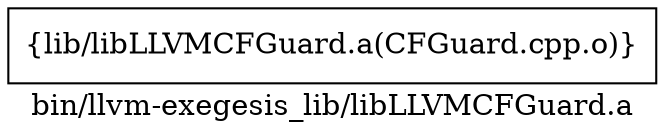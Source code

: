 digraph "bin/llvm-exegesis_lib/libLLVMCFGuard.a" {
	label="bin/llvm-exegesis_lib/libLLVMCFGuard.a";
	rankdir=LR;

	Node0x55b45cbbb428 [shape=record,shape=box,group=0,label="{lib/libLLVMCFGuard.a(CFGuard.cpp.o)}"];
}
